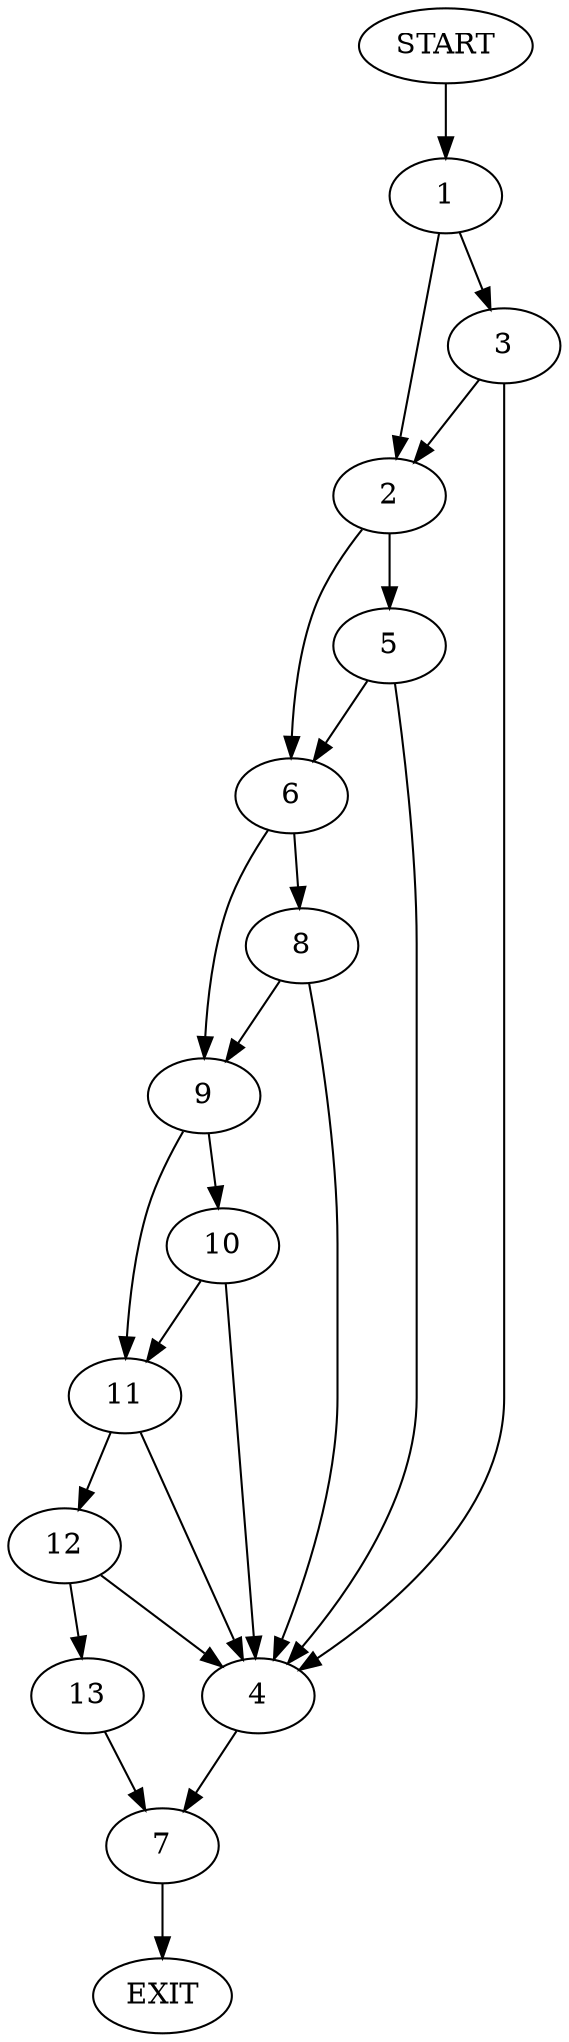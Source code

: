 digraph {
0 [label="START"]
14 [label="EXIT"]
0 -> 1
1 -> 2
1 -> 3
3 -> 2
3 -> 4
2 -> 5
2 -> 6
4 -> 7
5 -> 4
5 -> 6
6 -> 8
6 -> 9
8 -> 4
8 -> 9
9 -> 10
9 -> 11
11 -> 4
11 -> 12
10 -> 4
10 -> 11
12 -> 13
12 -> 4
13 -> 7
7 -> 14
}

